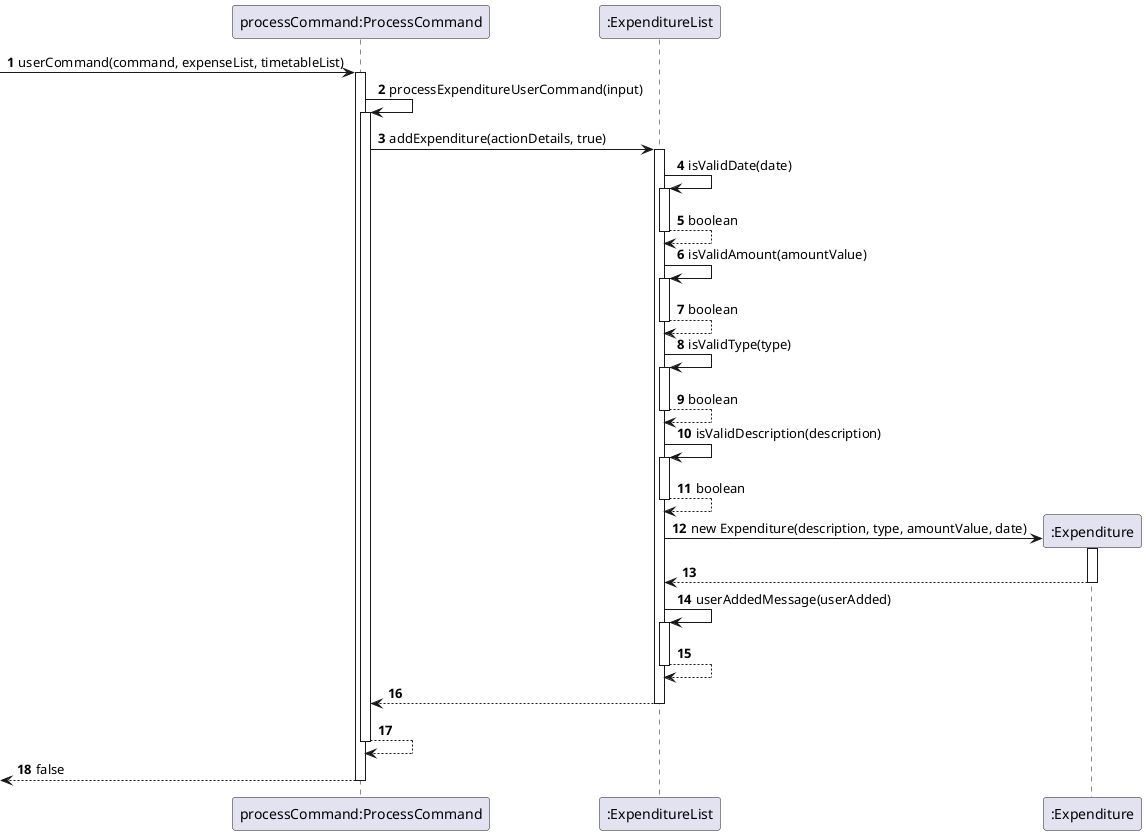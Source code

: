 @startuml
'https://plantuml.com/sequence-diagram

autonumber
participant "processCommand:ProcessCommand" as processCommand
participant ":ExpenditureList" as expenditureList
participant ":Expenditure" as expenditure

[-> processCommand: userCommand(command, expenseList, timetableList)
activate processCommand

processCommand -> processCommand: processExpenditureUserCommand(input)
activate processCommand

processCommand -> expenditureList: addExpenditure(actionDetails, true)
activate expenditureList

expenditureList -> expenditureList: isValidDate(date)
activate expenditureList

expenditureList --> expenditureList: boolean
deactivate expenditureList

expenditureList -> expenditureList: isValidAmount(amountValue)
activate expenditureList

expenditureList --> expenditureList: boolean
deactivate expenditureList

expenditureList -> expenditureList: isValidType(type)
activate expenditureList

expenditureList --> expenditureList: boolean
deactivate expenditureList

expenditureList -> expenditureList: isValidDescription(description)
activate expenditureList

expenditureList --> expenditureList: boolean
deactivate expenditureList

create expenditure
expenditureList -> expenditure: new Expenditure(description, type, amountValue, date)
activate expenditure

expenditure --> expenditureList:
deactivate expenditure

expenditureList -> expenditureList: userAddedMessage(userAdded)
activate expenditureList

expenditureList --> expenditureList:
deactivate expenditureList

expenditureList --> processCommand:
deactivate expenditureList

processCommand --> processCommand:
deactivate processCommand

[<-- processCommand: false
deactivate processCommand

@enduml